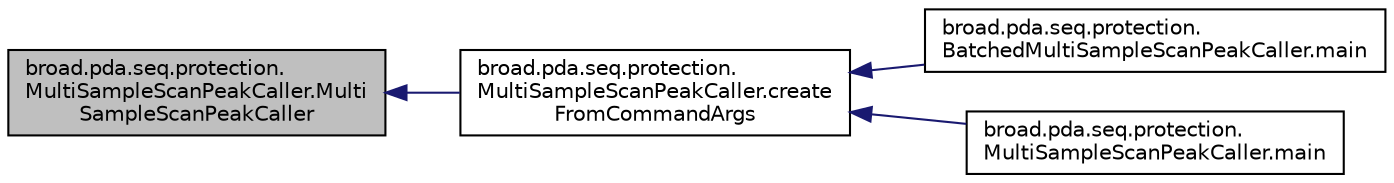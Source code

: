 digraph "broad.pda.seq.protection.MultiSampleScanPeakCaller.MultiSampleScanPeakCaller"
{
  edge [fontname="Helvetica",fontsize="10",labelfontname="Helvetica",labelfontsize="10"];
  node [fontname="Helvetica",fontsize="10",shape=record];
  rankdir="LR";
  Node1 [label="broad.pda.seq.protection.\lMultiSampleScanPeakCaller.Multi\lSampleScanPeakCaller",height=0.2,width=0.4,color="black", fillcolor="grey75", style="filled" fontcolor="black"];
  Node1 -> Node2 [dir="back",color="midnightblue",fontsize="10",style="solid"];
  Node2 [label="broad.pda.seq.protection.\lMultiSampleScanPeakCaller.create\lFromCommandArgs",height=0.2,width=0.4,color="black", fillcolor="white", style="filled",URL="$classbroad_1_1pda_1_1seq_1_1protection_1_1_multi_sample_scan_peak_caller.html#ade2431eade4f45e77e73e36236cdc81e"];
  Node2 -> Node3 [dir="back",color="midnightblue",fontsize="10",style="solid"];
  Node3 [label="broad.pda.seq.protection.\lBatchedMultiSampleScanPeakCaller.main",height=0.2,width=0.4,color="black", fillcolor="white", style="filled",URL="$classbroad_1_1pda_1_1seq_1_1protection_1_1_batched_multi_sample_scan_peak_caller.html#a67eab2bdc03b1ac2718fd5c3482af7c4"];
  Node2 -> Node4 [dir="back",color="midnightblue",fontsize="10",style="solid"];
  Node4 [label="broad.pda.seq.protection.\lMultiSampleScanPeakCaller.main",height=0.2,width=0.4,color="black", fillcolor="white", style="filled",URL="$classbroad_1_1pda_1_1seq_1_1protection_1_1_multi_sample_scan_peak_caller.html#addead88839c9c7cbc25017192076424e"];
}
